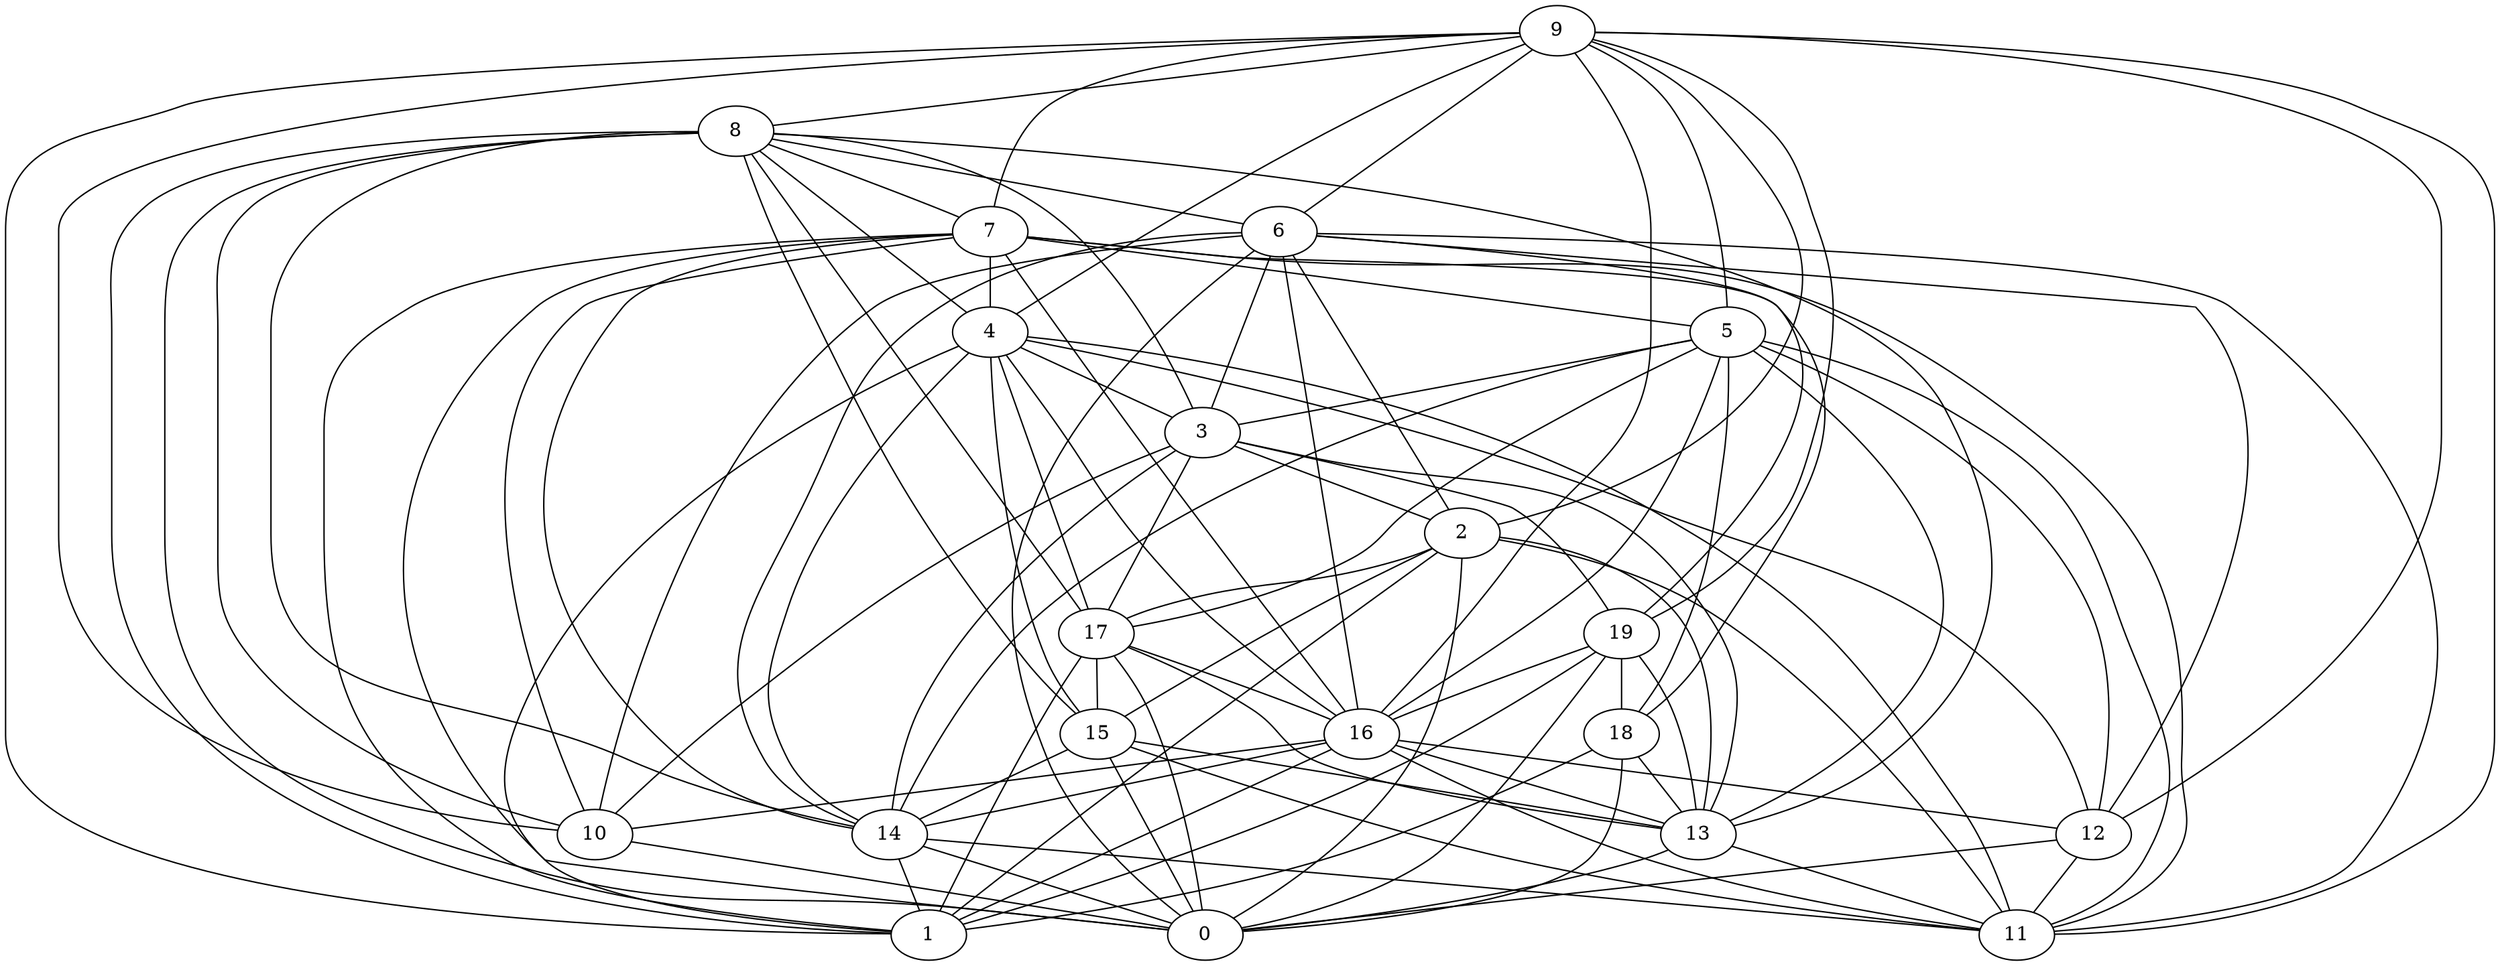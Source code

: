 digraph GG_graph {

subgraph G_graph {
edge [color = black]
"6" -> "2" [dir = none]
"6" -> "19" [dir = none]
"19" -> "0" [dir = none]
"19" -> "1" [dir = none]
"8" -> "3" [dir = none]
"8" -> "7" [dir = none]
"8" -> "15" [dir = none]
"8" -> "17" [dir = none]
"10" -> "0" [dir = none]
"4" -> "1" [dir = none]
"5" -> "11" [dir = none]
"5" -> "17" [dir = none]
"5" -> "12" [dir = none]
"5" -> "13" [dir = none]
"5" -> "3" [dir = none]
"5" -> "18" [dir = none]
"9" -> "11" [dir = none]
"9" -> "1" [dir = none]
"9" -> "12" [dir = none]
"9" -> "8" [dir = none]
"9" -> "7" [dir = none]
"9" -> "6" [dir = none]
"9" -> "2" [dir = none]
"3" -> "10" [dir = none]
"16" -> "14" [dir = none]
"14" -> "1" [dir = none]
"14" -> "0" [dir = none]
"18" -> "13" [dir = none]
"17" -> "1" [dir = none]
"17" -> "0" [dir = none]
"17" -> "15" [dir = none]
"7" -> "4" [dir = none]
"7" -> "0" [dir = none]
"7" -> "5" [dir = none]
"7" -> "18" [dir = none]
"7" -> "16" [dir = none]
"7" -> "11" [dir = none]
"7" -> "14" [dir = none]
"3" -> "19" [dir = none]
"12" -> "0" [dir = none]
"18" -> "1" [dir = none]
"4" -> "12" [dir = none]
"13" -> "11" [dir = none]
"5" -> "14" [dir = none]
"4" -> "15" [dir = none]
"16" -> "11" [dir = none]
"8" -> "13" [dir = none]
"2" -> "1" [dir = none]
"4" -> "14" [dir = none]
"9" -> "4" [dir = none]
"16" -> "1" [dir = none]
"18" -> "0" [dir = none]
"6" -> "11" [dir = none]
"6" -> "10" [dir = none]
"2" -> "15" [dir = none]
"9" -> "5" [dir = none]
"2" -> "0" [dir = none]
"17" -> "16" [dir = none]
"16" -> "12" [dir = none]
"2" -> "17" [dir = none]
"14" -> "11" [dir = none]
"17" -> "13" [dir = none]
"6" -> "0" [dir = none]
"4" -> "16" [dir = none]
"7" -> "10" [dir = none]
"6" -> "3" [dir = none]
"8" -> "10" [dir = none]
"4" -> "17" [dir = none]
"4" -> "3" [dir = none]
"9" -> "19" [dir = none]
"8" -> "14" [dir = none]
"3" -> "13" [dir = none]
"2" -> "13" [dir = none]
"16" -> "10" [dir = none]
"7" -> "1" [dir = none]
"19" -> "18" [dir = none]
"3" -> "17" [dir = none]
"8" -> "4" [dir = none]
"15" -> "11" [dir = none]
"9" -> "16" [dir = none]
"15" -> "13" [dir = none]
"6" -> "12" [dir = none]
"2" -> "11" [dir = none]
"6" -> "16" [dir = none]
"3" -> "2" [dir = none]
"12" -> "11" [dir = none]
"8" -> "1" [dir = none]
"6" -> "14" [dir = none]
"9" -> "10" [dir = none]
"8" -> "6" [dir = none]
"4" -> "11" [dir = none]
"15" -> "0" [dir = none]
"8" -> "0" [dir = none]
"15" -> "14" [dir = none]
"19" -> "16" [dir = none]
"5" -> "16" [dir = none]
"16" -> "13" [dir = none]
"13" -> "0" [dir = none]
"3" -> "14" [dir = none]
"19" -> "13" [dir = none]
}

}
